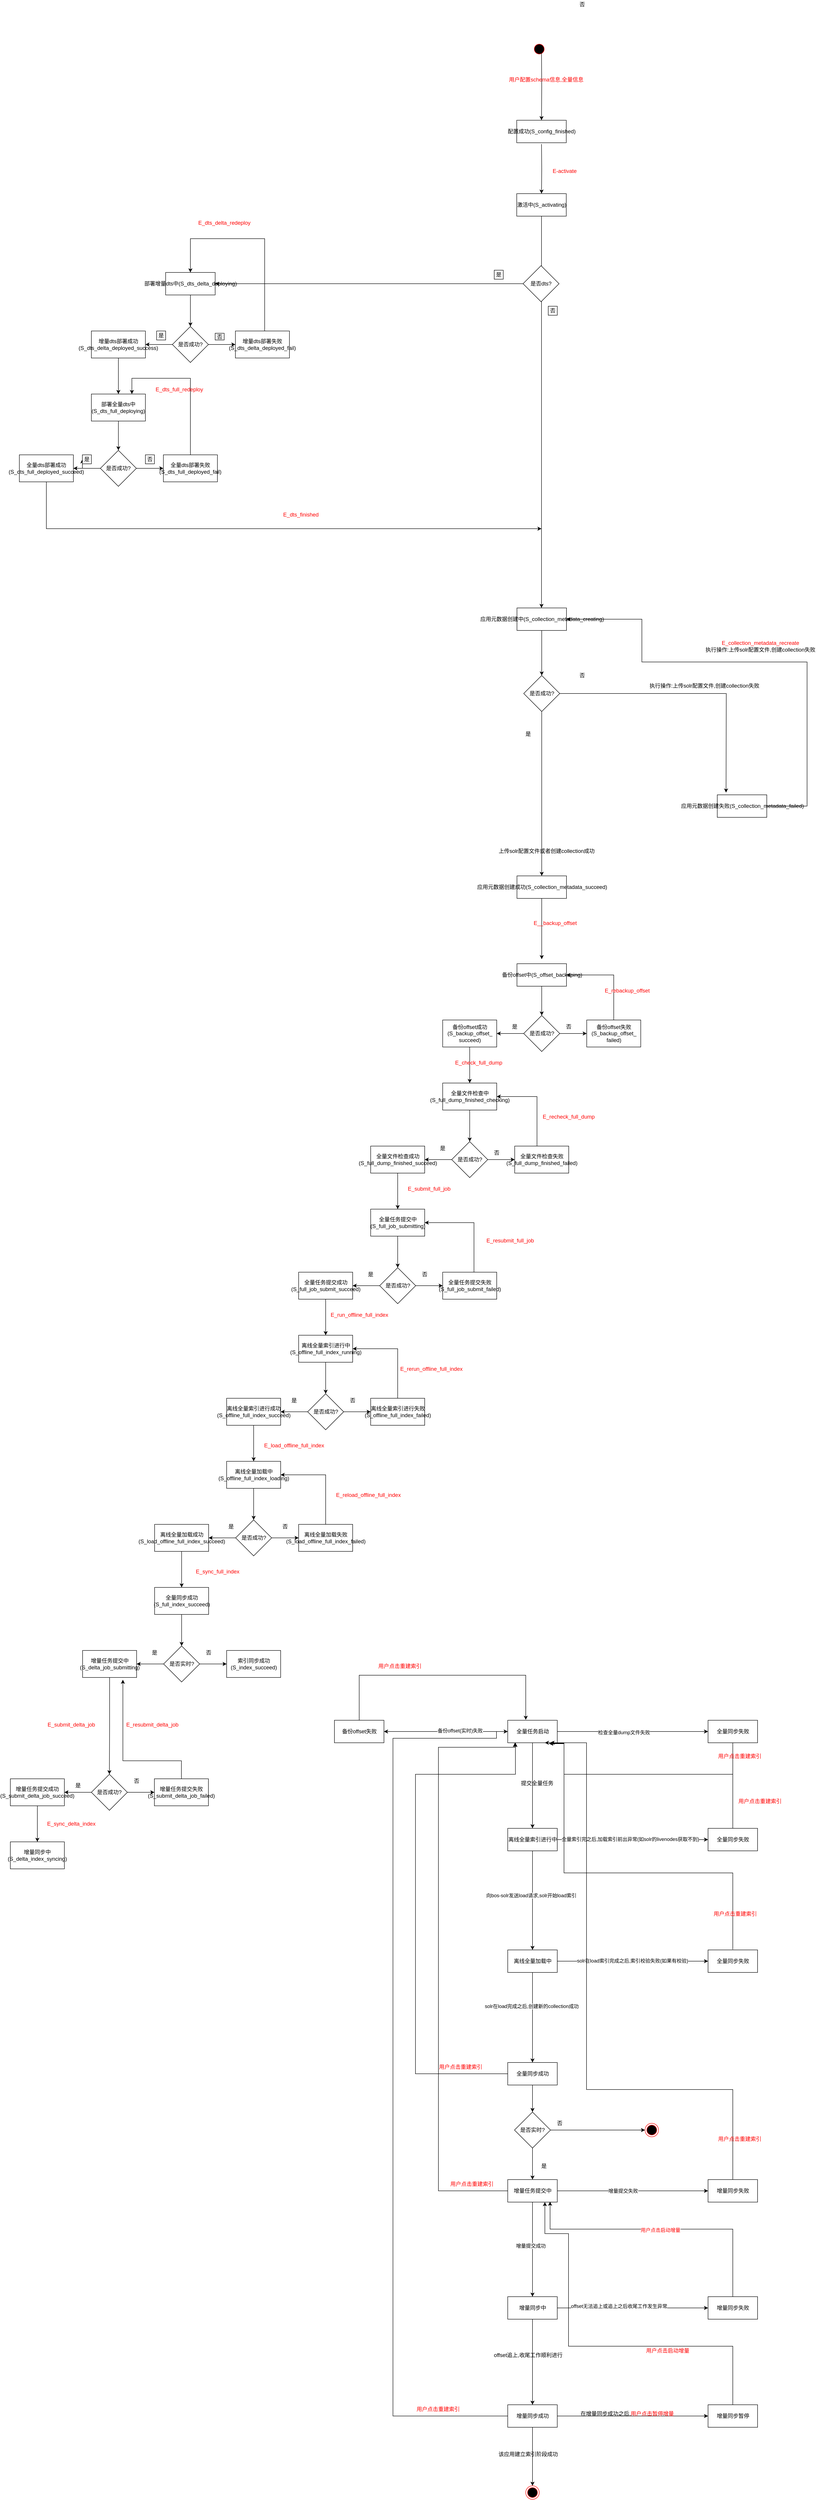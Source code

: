 <mxfile version="13.9.7" type="github">
  <diagram id="E6UDTMIK5SfPo9EAQP29" name="Page-1">
    <mxGraphModel dx="2750" dy="1805" grid="1" gridSize="10" guides="1" tooltips="1" connect="1" arrows="1" fold="1" page="1" pageScale="1" pageWidth="1169" pageHeight="826" math="0" shadow="0">
      <root>
        <mxCell id="0" />
        <mxCell id="1" parent="0" />
        <mxCell id="xRANGXOFlQ8uoqTKwq2T-1" value="" style="ellipse;html=1;shape=startState;fillColor=#000000;strokeColor=#ff0000;" parent="1" vertex="1">
          <mxGeometry x="410" y="-636" width="30" height="30" as="geometry" />
        </mxCell>
        <mxCell id="xRANGXOFlQ8uoqTKwq2T-8" value="" style="edgeStyle=orthogonalEdgeStyle;rounded=0;orthogonalLoop=1;jettySize=auto;html=1;" parent="1" target="xRANGXOFlQ8uoqTKwq2T-7" edge="1">
          <mxGeometry relative="1" as="geometry">
            <mxPoint x="430" y="-613" as="sourcePoint" />
          </mxGeometry>
        </mxCell>
        <mxCell id="xRANGXOFlQ8uoqTKwq2T-10" value="" style="edgeStyle=orthogonalEdgeStyle;rounded=0;orthogonalLoop=1;jettySize=auto;html=1;" parent="1" target="ouW_fzpy-MnYri31NkzG-50" edge="1">
          <mxGeometry relative="1" as="geometry">
            <mxPoint x="430" y="-270" as="sourcePoint" />
            <mxPoint x="460" y="1040" as="targetPoint" />
          </mxGeometry>
        </mxCell>
        <mxCell id="ouW_fzpy-MnYri31NkzG-12" style="edgeStyle=orthogonalEdgeStyle;rounded=0;orthogonalLoop=1;jettySize=auto;html=1;entryX=0.5;entryY=0;entryDx=0;entryDy=0;" edge="1" parent="1" target="ouW_fzpy-MnYri31NkzG-9">
          <mxGeometry relative="1" as="geometry">
            <mxPoint x="430" y="-310" as="targetPoint" />
            <mxPoint x="430" y="-410" as="sourcePoint" />
          </mxGeometry>
        </mxCell>
        <mxCell id="xRANGXOFlQ8uoqTKwq2T-7" value="配置成功(S_config_finished)" style="html=1;" parent="1" vertex="1">
          <mxGeometry x="375" y="-463" width="110" height="50" as="geometry" />
        </mxCell>
        <mxCell id="ouW_fzpy-MnYri31NkzG-66" style="edgeStyle=orthogonalEdgeStyle;rounded=0;orthogonalLoop=1;jettySize=auto;html=1;" edge="1" parent="1" source="xRANGXOFlQ8uoqTKwq2T-9">
          <mxGeometry relative="1" as="geometry">
            <mxPoint x="430.5" y="1400" as="targetPoint" />
          </mxGeometry>
        </mxCell>
        <mxCell id="xRANGXOFlQ8uoqTKwq2T-9" value="应用元数据创建成功(S_collection_metadata_succeed)" style="html=1;" parent="1" vertex="1">
          <mxGeometry x="375.5" y="1215" width="110" height="50" as="geometry" />
        </mxCell>
        <mxCell id="ouW_fzpy-MnYri31NkzG-60" style="edgeStyle=orthogonalEdgeStyle;rounded=0;orthogonalLoop=1;jettySize=auto;html=1;entryX=1;entryY=0.5;entryDx=0;entryDy=0;" edge="1" parent="1" source="xRANGXOFlQ8uoqTKwq2T-11" target="ouW_fzpy-MnYri31NkzG-50">
          <mxGeometry relative="1" as="geometry">
            <Array as="points">
              <mxPoint x="1020" y="1060" />
              <mxPoint x="1020" y="740" />
              <mxPoint x="653" y="740" />
              <mxPoint x="653" y="645" />
            </Array>
          </mxGeometry>
        </mxCell>
        <mxCell id="xRANGXOFlQ8uoqTKwq2T-11" value="应用元数据创建失败(S_collection_metadata_failed)" style="html=1;" parent="1" vertex="1">
          <mxGeometry x="820.5" y="1035" width="110" height="50" as="geometry" />
        </mxCell>
        <mxCell id="xRANGXOFlQ8uoqTKwq2T-22" style="edgeStyle=orthogonalEdgeStyle;rounded=0;orthogonalLoop=1;jettySize=auto;html=1;entryX=0;entryY=0.5;entryDx=0;entryDy=0;" parent="1" source="xRANGXOFlQ8uoqTKwq2T-18" target="xRANGXOFlQ8uoqTKwq2T-20" edge="1" treatAsSingle="0">
          <mxGeometry relative="1" as="geometry" />
        </mxCell>
        <mxCell id="pfTwy-6_xwasAA1-WFlj-45" value="检查全量dump文件失败" style="edgeLabel;html=1;align=center;verticalAlign=middle;resizable=0;points=[];" parent="xRANGXOFlQ8uoqTKwq2T-22" vertex="1" connectable="0">
          <mxGeometry x="-0.116" y="-2" relative="1" as="geometry">
            <mxPoint as="offset" />
          </mxGeometry>
        </mxCell>
        <mxCell id="xRANGXOFlQ8uoqTKwq2T-24" value="" style="edgeStyle=orthogonalEdgeStyle;rounded=0;orthogonalLoop=1;jettySize=auto;html=1;" parent="1" source="xRANGXOFlQ8uoqTKwq2T-18" target="xRANGXOFlQ8uoqTKwq2T-23" edge="1">
          <mxGeometry relative="1" as="geometry" />
        </mxCell>
        <mxCell id="pfTwy-6_xwasAA1-WFlj-31" value="" style="edgeStyle=orthogonalEdgeStyle;rounded=0;orthogonalLoop=1;jettySize=auto;html=1;" parent="1" source="xRANGXOFlQ8uoqTKwq2T-18" target="pfTwy-6_xwasAA1-WFlj-30" edge="1" treatAsSingle="0">
          <mxGeometry relative="1" as="geometry" />
        </mxCell>
        <mxCell id="pfTwy-6_xwasAA1-WFlj-43" value="备份offset(实时)失败" style="edgeLabel;html=1;align=center;verticalAlign=middle;resizable=0;points=[];" parent="pfTwy-6_xwasAA1-WFlj-31" vertex="1" connectable="0">
          <mxGeometry x="-0.229" y="-2" relative="1" as="geometry">
            <mxPoint as="offset" />
          </mxGeometry>
        </mxCell>
        <mxCell id="xRANGXOFlQ8uoqTKwq2T-18" value="全量任务启动" style="html=1;" parent="1" vertex="1">
          <mxGeometry x="355" y="3090" width="110" height="50" as="geometry" />
        </mxCell>
        <mxCell id="pfTwy-6_xwasAA1-WFlj-65" style="edgeStyle=orthogonalEdgeStyle;rounded=0;orthogonalLoop=1;jettySize=auto;html=1;" parent="1" source="xRANGXOFlQ8uoqTKwq2T-20" edge="1">
          <mxGeometry relative="1" as="geometry">
            <mxPoint x="450" y="3140" as="targetPoint" />
            <Array as="points">
              <mxPoint x="855" y="3210" />
              <mxPoint x="480" y="3210" />
              <mxPoint x="480" y="3140" />
            </Array>
          </mxGeometry>
        </mxCell>
        <mxCell id="xRANGXOFlQ8uoqTKwq2T-20" value="全量同步失败" style="html=1;" parent="1" vertex="1">
          <mxGeometry x="800" y="3090" width="110" height="50" as="geometry" />
        </mxCell>
        <mxCell id="xRANGXOFlQ8uoqTKwq2T-26" value="" style="edgeStyle=orthogonalEdgeStyle;rounded=0;orthogonalLoop=1;jettySize=auto;html=1;" parent="1" source="xRANGXOFlQ8uoqTKwq2T-23" target="xRANGXOFlQ8uoqTKwq2T-25" edge="1" treatAsSingle="0">
          <mxGeometry relative="1" as="geometry" />
        </mxCell>
        <mxCell id="pfTwy-6_xwasAA1-WFlj-47" value="全量索引完之后,加载索引前出异常(如solr的livenodes获取不到)" style="edgeLabel;html=1;align=center;verticalAlign=middle;resizable=0;points=[];" parent="xRANGXOFlQ8uoqTKwq2T-26" vertex="1" connectable="0">
          <mxGeometry x="-0.033" y="1" relative="1" as="geometry">
            <mxPoint as="offset" />
          </mxGeometry>
        </mxCell>
        <mxCell id="xRANGXOFlQ8uoqTKwq2T-28" value="" style="edgeStyle=orthogonalEdgeStyle;rounded=0;orthogonalLoop=1;jettySize=auto;html=1;" parent="1" source="xRANGXOFlQ8uoqTKwq2T-23" target="xRANGXOFlQ8uoqTKwq2T-27" edge="1" treatAsSingle="0">
          <mxGeometry relative="1" as="geometry" />
        </mxCell>
        <mxCell id="pfTwy-6_xwasAA1-WFlj-48" value="向bos-solr发送load请求,solr开始load索引" style="edgeLabel;html=1;align=center;verticalAlign=middle;resizable=0;points=[];" parent="xRANGXOFlQ8uoqTKwq2T-28" vertex="1" connectable="0">
          <mxGeometry x="-0.1" y="-3" relative="1" as="geometry">
            <mxPoint as="offset" />
          </mxGeometry>
        </mxCell>
        <mxCell id="xRANGXOFlQ8uoqTKwq2T-23" value="离线全量索引进行中" style="html=1;" parent="1" vertex="1">
          <mxGeometry x="355" y="3330" width="110" height="50" as="geometry" />
        </mxCell>
        <mxCell id="pfTwy-6_xwasAA1-WFlj-63" style="edgeStyle=orthogonalEdgeStyle;rounded=0;orthogonalLoop=1;jettySize=auto;html=1;entryX=0.836;entryY=1.04;entryDx=0;entryDy=0;entryPerimeter=0;" parent="1" source="xRANGXOFlQ8uoqTKwq2T-25" target="xRANGXOFlQ8uoqTKwq2T-18" edge="1">
          <mxGeometry relative="1" as="geometry">
            <Array as="points">
              <mxPoint x="855" y="3210" />
              <mxPoint x="480" y="3210" />
              <mxPoint x="480" y="3142" />
            </Array>
          </mxGeometry>
        </mxCell>
        <mxCell id="xRANGXOFlQ8uoqTKwq2T-25" value="全量同步失败" style="html=1;" parent="1" vertex="1">
          <mxGeometry x="800" y="3330" width="110" height="50" as="geometry" />
        </mxCell>
        <mxCell id="pfTwy-6_xwasAA1-WFlj-2" value="" style="edgeStyle=orthogonalEdgeStyle;rounded=0;orthogonalLoop=1;jettySize=auto;html=1;" parent="1" source="xRANGXOFlQ8uoqTKwq2T-27" target="pfTwy-6_xwasAA1-WFlj-1" edge="1" treatAsSingle="0">
          <mxGeometry relative="1" as="geometry" />
        </mxCell>
        <mxCell id="pfTwy-6_xwasAA1-WFlj-49" value="solr在load索引完成之后,索引校验失败(如果有校验)" style="edgeLabel;html=1;align=center;verticalAlign=middle;resizable=0;points=[];" parent="pfTwy-6_xwasAA1-WFlj-2" vertex="1" connectable="0">
          <mxGeometry x="-0.003" y="1" relative="1" as="geometry">
            <mxPoint as="offset" />
          </mxGeometry>
        </mxCell>
        <mxCell id="pfTwy-6_xwasAA1-WFlj-4" value="" style="edgeStyle=orthogonalEdgeStyle;rounded=0;orthogonalLoop=1;jettySize=auto;html=1;" parent="1" source="xRANGXOFlQ8uoqTKwq2T-27" target="pfTwy-6_xwasAA1-WFlj-3" edge="1" treatAsSingle="0">
          <mxGeometry relative="1" as="geometry" />
        </mxCell>
        <mxCell id="pfTwy-6_xwasAA1-WFlj-50" value="solr在load完成之后,创建新的collection成功" style="edgeLabel;html=1;align=center;verticalAlign=middle;resizable=0;points=[];" parent="pfTwy-6_xwasAA1-WFlj-4" vertex="1" connectable="0">
          <mxGeometry x="-0.25" y="-2" relative="1" as="geometry">
            <mxPoint as="offset" />
          </mxGeometry>
        </mxCell>
        <mxCell id="xRANGXOFlQ8uoqTKwq2T-27" value="离线全量加载中" style="html=1;" parent="1" vertex="1">
          <mxGeometry x="355" y="3600" width="110" height="50" as="geometry" />
        </mxCell>
        <mxCell id="pfTwy-6_xwasAA1-WFlj-64" style="edgeStyle=orthogonalEdgeStyle;rounded=0;orthogonalLoop=1;jettySize=auto;html=1;entryX=0.836;entryY=1.04;entryDx=0;entryDy=0;entryPerimeter=0;" parent="1" edge="1">
          <mxGeometry relative="1" as="geometry">
            <mxPoint x="855" y="3599" as="sourcePoint" />
            <mxPoint x="446.96" y="3141" as="targetPoint" />
            <Array as="points">
              <mxPoint x="855" y="3429" />
              <mxPoint x="480" y="3429" />
              <mxPoint x="480" y="3141" />
            </Array>
          </mxGeometry>
        </mxCell>
        <mxCell id="pfTwy-6_xwasAA1-WFlj-1" value="全量同步失败" style="html=1;" parent="1" vertex="1">
          <mxGeometry x="800" y="3600" width="110" height="50" as="geometry" />
        </mxCell>
        <mxCell id="pfTwy-6_xwasAA1-WFlj-6" value="" style="edgeStyle=orthogonalEdgeStyle;rounded=0;orthogonalLoop=1;jettySize=auto;html=1;" parent="1" source="pfTwy-6_xwasAA1-WFlj-3" target="pfTwy-6_xwasAA1-WFlj-5" edge="1">
          <mxGeometry relative="1" as="geometry" />
        </mxCell>
        <mxCell id="pfTwy-6_xwasAA1-WFlj-69" style="edgeStyle=orthogonalEdgeStyle;rounded=0;orthogonalLoop=1;jettySize=auto;html=1;entryX=0.155;entryY=1;entryDx=0;entryDy=0;entryPerimeter=0;" parent="1" source="pfTwy-6_xwasAA1-WFlj-3" target="xRANGXOFlQ8uoqTKwq2T-18" edge="1">
          <mxGeometry relative="1" as="geometry">
            <Array as="points">
              <mxPoint x="150" y="3875" />
              <mxPoint x="150" y="3210" />
              <mxPoint x="372" y="3210" />
            </Array>
          </mxGeometry>
        </mxCell>
        <mxCell id="pfTwy-6_xwasAA1-WFlj-3" value="全量同步成功" style="html=1;" parent="1" vertex="1">
          <mxGeometry x="355" y="3850" width="110" height="50" as="geometry" />
        </mxCell>
        <mxCell id="pfTwy-6_xwasAA1-WFlj-9" value="" style="edgeStyle=orthogonalEdgeStyle;rounded=0;orthogonalLoop=1;jettySize=auto;html=1;entryX=0;entryY=0.5;entryDx=0;entryDy=0;" parent="1" source="pfTwy-6_xwasAA1-WFlj-5" target="pfTwy-6_xwasAA1-WFlj-11" edge="1">
          <mxGeometry relative="1" as="geometry">
            <mxPoint x="510" y="4000" as="targetPoint" />
          </mxGeometry>
        </mxCell>
        <mxCell id="pfTwy-6_xwasAA1-WFlj-18" value="" style="edgeStyle=orthogonalEdgeStyle;rounded=0;orthogonalLoop=1;jettySize=auto;html=1;entryX=0.5;entryY=0;entryDx=0;entryDy=0;" parent="1" source="pfTwy-6_xwasAA1-WFlj-5" target="pfTwy-6_xwasAA1-WFlj-19" edge="1">
          <mxGeometry relative="1" as="geometry">
            <mxPoint x="410" y="3820" as="targetPoint" />
          </mxGeometry>
        </mxCell>
        <mxCell id="pfTwy-6_xwasAA1-WFlj-5" value="是否实时?" style="rhombus;whiteSpace=wrap;html=1;" parent="1" vertex="1">
          <mxGeometry x="370" y="3960" width="80" height="80" as="geometry" />
        </mxCell>
        <mxCell id="pfTwy-6_xwasAA1-WFlj-10" value="否" style="text;html=1;align=center;verticalAlign=middle;resizable=0;points=[];autosize=1;" parent="1" vertex="1">
          <mxGeometry x="455" y="3975" width="30" height="20" as="geometry" />
        </mxCell>
        <mxCell id="pfTwy-6_xwasAA1-WFlj-11" value="" style="ellipse;html=1;shape=endState;fillColor=#000000;strokeColor=#ff0000;" parent="1" vertex="1">
          <mxGeometry x="660" y="3985" width="30" height="30" as="geometry" />
        </mxCell>
        <mxCell id="pfTwy-6_xwasAA1-WFlj-23" value="" style="edgeStyle=orthogonalEdgeStyle;rounded=0;orthogonalLoop=1;jettySize=auto;html=1;" parent="1" source="pfTwy-6_xwasAA1-WFlj-19" target="pfTwy-6_xwasAA1-WFlj-22" edge="1" treatAsSingle="0">
          <mxGeometry relative="1" as="geometry" />
        </mxCell>
        <mxCell id="pfTwy-6_xwasAA1-WFlj-52" value="增量提交成功" style="edgeLabel;html=1;align=center;verticalAlign=middle;resizable=0;points=[];" parent="pfTwy-6_xwasAA1-WFlj-23" vertex="1" connectable="0">
          <mxGeometry x="-0.076" y="-4" relative="1" as="geometry">
            <mxPoint as="offset" />
          </mxGeometry>
        </mxCell>
        <mxCell id="pfTwy-6_xwasAA1-WFlj-25" value="" style="edgeStyle=orthogonalEdgeStyle;rounded=0;orthogonalLoop=1;jettySize=auto;html=1;" parent="1" source="pfTwy-6_xwasAA1-WFlj-19" target="pfTwy-6_xwasAA1-WFlj-24" edge="1" treatAsSingle="0">
          <mxGeometry relative="1" as="geometry" />
        </mxCell>
        <mxCell id="pfTwy-6_xwasAA1-WFlj-51" value="增量提交失败" style="edgeLabel;html=1;align=center;verticalAlign=middle;resizable=0;points=[];" parent="pfTwy-6_xwasAA1-WFlj-25" vertex="1" connectable="0">
          <mxGeometry x="-0.128" relative="1" as="geometry">
            <mxPoint as="offset" />
          </mxGeometry>
        </mxCell>
        <mxCell id="pfTwy-6_xwasAA1-WFlj-77" style="edgeStyle=orthogonalEdgeStyle;rounded=0;orthogonalLoop=1;jettySize=auto;html=1;" parent="1" edge="1">
          <mxGeometry relative="1" as="geometry">
            <mxPoint x="356" y="4135" as="sourcePoint" />
            <mxPoint x="371" y="3140" as="targetPoint" />
            <Array as="points">
              <mxPoint x="201" y="4135" />
              <mxPoint x="201" y="3150" />
              <mxPoint x="371" y="3150" />
            </Array>
          </mxGeometry>
        </mxCell>
        <mxCell id="pfTwy-6_xwasAA1-WFlj-19" value="增量任务提交中" style="html=1;" parent="1" vertex="1">
          <mxGeometry x="355" y="4110" width="110" height="50" as="geometry" />
        </mxCell>
        <mxCell id="pfTwy-6_xwasAA1-WFlj-21" value="是" style="text;html=1;align=center;verticalAlign=middle;resizable=0;points=[];autosize=1;" parent="1" vertex="1">
          <mxGeometry x="420" y="4070" width="30" height="20" as="geometry" />
        </mxCell>
        <mxCell id="pfTwy-6_xwasAA1-WFlj-27" value="" style="edgeStyle=orthogonalEdgeStyle;rounded=0;orthogonalLoop=1;jettySize=auto;html=1;" parent="1" source="pfTwy-6_xwasAA1-WFlj-22" target="pfTwy-6_xwasAA1-WFlj-26" edge="1">
          <mxGeometry relative="1" as="geometry" />
        </mxCell>
        <mxCell id="pfTwy-6_xwasAA1-WFlj-29" value="" style="edgeStyle=orthogonalEdgeStyle;rounded=0;orthogonalLoop=1;jettySize=auto;html=1;" parent="1" source="pfTwy-6_xwasAA1-WFlj-22" target="pfTwy-6_xwasAA1-WFlj-28" edge="1" treatAsSingle="0">
          <mxGeometry relative="1" as="geometry" />
        </mxCell>
        <mxCell id="pfTwy-6_xwasAA1-WFlj-53" value="offset无法追上或追上之后收尾工作发生异常" style="edgeLabel;html=1;align=center;verticalAlign=middle;resizable=0;points=[];" parent="pfTwy-6_xwasAA1-WFlj-29" vertex="1" connectable="0">
          <mxGeometry x="-0.182" y="4" relative="1" as="geometry">
            <mxPoint as="offset" />
          </mxGeometry>
        </mxCell>
        <mxCell id="pfTwy-6_xwasAA1-WFlj-22" value="增量同步中" style="html=1;" parent="1" vertex="1">
          <mxGeometry x="355" y="4370" width="110" height="50" as="geometry" />
        </mxCell>
        <mxCell id="pfTwy-6_xwasAA1-WFlj-71" style="edgeStyle=orthogonalEdgeStyle;rounded=0;orthogonalLoop=1;jettySize=auto;html=1;entryX=0.75;entryY=1;entryDx=0;entryDy=0;" parent="1" source="pfTwy-6_xwasAA1-WFlj-24" target="xRANGXOFlQ8uoqTKwq2T-18" edge="1">
          <mxGeometry relative="1" as="geometry">
            <Array as="points">
              <mxPoint x="855" y="3910" />
              <mxPoint x="530" y="3910" />
              <mxPoint x="530" y="3140" />
            </Array>
          </mxGeometry>
        </mxCell>
        <mxCell id="pfTwy-6_xwasAA1-WFlj-24" value="增量同步失败" style="html=1;" parent="1" vertex="1">
          <mxGeometry x="800" y="4110" width="110" height="50" as="geometry" />
        </mxCell>
        <mxCell id="pfTwy-6_xwasAA1-WFlj-33" value="" style="edgeStyle=orthogonalEdgeStyle;rounded=0;orthogonalLoop=1;jettySize=auto;html=1;" parent="1" source="pfTwy-6_xwasAA1-WFlj-26" target="pfTwy-6_xwasAA1-WFlj-32" edge="1">
          <mxGeometry relative="1" as="geometry" />
        </mxCell>
        <mxCell id="pfTwy-6_xwasAA1-WFlj-35" value="" style="edgeStyle=orthogonalEdgeStyle;rounded=0;orthogonalLoop=1;jettySize=auto;html=1;entryX=0.5;entryY=0;entryDx=0;entryDy=0;" parent="1" source="pfTwy-6_xwasAA1-WFlj-26" target="pfTwy-6_xwasAA1-WFlj-36" edge="1">
          <mxGeometry relative="1" as="geometry">
            <mxPoint x="410" y="4230" as="targetPoint" />
          </mxGeometry>
        </mxCell>
        <mxCell id="pfTwy-6_xwasAA1-WFlj-75" style="edgeStyle=orthogonalEdgeStyle;rounded=0;orthogonalLoop=1;jettySize=auto;html=1;entryX=0;entryY=0.5;entryDx=0;entryDy=0;" parent="1" source="pfTwy-6_xwasAA1-WFlj-26" target="xRANGXOFlQ8uoqTKwq2T-18" edge="1">
          <mxGeometry relative="1" as="geometry">
            <Array as="points">
              <mxPoint x="100" y="4635" />
              <mxPoint x="100" y="3130" />
              <mxPoint x="330" y="3130" />
              <mxPoint x="330" y="3115" />
            </Array>
          </mxGeometry>
        </mxCell>
        <mxCell id="pfTwy-6_xwasAA1-WFlj-26" value="增量同步成功" style="html=1;" parent="1" vertex="1">
          <mxGeometry x="355" y="4610" width="110" height="50" as="geometry" />
        </mxCell>
        <mxCell id="pfTwy-6_xwasAA1-WFlj-59" style="edgeStyle=orthogonalEdgeStyle;rounded=0;orthogonalLoop=1;jettySize=auto;html=1;entryX=0.855;entryY=0.98;entryDx=0;entryDy=0;entryPerimeter=0;" parent="1" source="pfTwy-6_xwasAA1-WFlj-28" target="pfTwy-6_xwasAA1-WFlj-19" edge="1" treatAsSingle="0">
          <mxGeometry relative="1" as="geometry">
            <Array as="points">
              <mxPoint x="855" y="4220" />
              <mxPoint x="449" y="4220" />
            </Array>
          </mxGeometry>
        </mxCell>
        <mxCell id="pfTwy-6_xwasAA1-WFlj-60" value="&lt;font color=&quot;#ff0000&quot;&gt;用户点击启动增量&lt;/font&gt;" style="edgeLabel;html=1;align=center;verticalAlign=middle;resizable=0;points=[];" parent="pfTwy-6_xwasAA1-WFlj-59" vertex="1" connectable="0">
          <mxGeometry x="0.008" y="2" relative="1" as="geometry">
            <mxPoint as="offset" />
          </mxGeometry>
        </mxCell>
        <mxCell id="pfTwy-6_xwasAA1-WFlj-28" value="增量同步失败" style="html=1;" parent="1" vertex="1">
          <mxGeometry x="800" y="4370" width="110" height="50" as="geometry" />
        </mxCell>
        <mxCell id="pfTwy-6_xwasAA1-WFlj-73" style="edgeStyle=orthogonalEdgeStyle;rounded=0;orthogonalLoop=1;jettySize=auto;html=1;entryX=0.364;entryY=-0.02;entryDx=0;entryDy=0;entryPerimeter=0;" parent="1" source="pfTwy-6_xwasAA1-WFlj-30" target="xRANGXOFlQ8uoqTKwq2T-18" edge="1">
          <mxGeometry relative="1" as="geometry">
            <Array as="points">
              <mxPoint x="25" y="2990" />
              <mxPoint x="395" y="2990" />
            </Array>
          </mxGeometry>
        </mxCell>
        <mxCell id="pfTwy-6_xwasAA1-WFlj-30" value="备份offset失败" style="html=1;" parent="1" vertex="1">
          <mxGeometry x="-30" y="3090" width="110" height="50" as="geometry" />
        </mxCell>
        <mxCell id="pfTwy-6_xwasAA1-WFlj-61" style="edgeStyle=orthogonalEdgeStyle;rounded=0;orthogonalLoop=1;jettySize=auto;html=1;entryX=0.75;entryY=1;entryDx=0;entryDy=0;" parent="1" source="pfTwy-6_xwasAA1-WFlj-32" target="pfTwy-6_xwasAA1-WFlj-19" edge="1">
          <mxGeometry relative="1" as="geometry">
            <Array as="points">
              <mxPoint x="855" y="4480" />
              <mxPoint x="490" y="4480" />
              <mxPoint x="490" y="4230" />
              <mxPoint x="438" y="4230" />
            </Array>
          </mxGeometry>
        </mxCell>
        <mxCell id="pfTwy-6_xwasAA1-WFlj-32" value="增量同步暂停" style="html=1;" parent="1" vertex="1">
          <mxGeometry x="800" y="4610" width="110" height="50" as="geometry" />
        </mxCell>
        <mxCell id="pfTwy-6_xwasAA1-WFlj-36" value="" style="ellipse;html=1;shape=endState;fillColor=#000000;strokeColor=#ff0000;" parent="1" vertex="1">
          <mxGeometry x="395" y="4790" width="30" height="30" as="geometry" />
        </mxCell>
        <mxCell id="pfTwy-6_xwasAA1-WFlj-40" value="&lt;font color=&quot;#ff0000&quot;&gt;用户配置schema信息,全量信息&lt;/font&gt;" style="text;html=1;align=center;verticalAlign=middle;resizable=0;points=[];autosize=1;" parent="1" vertex="1">
          <mxGeometry x="350" y="-563" width="180" height="20" as="geometry" />
        </mxCell>
        <mxCell id="pfTwy-6_xwasAA1-WFlj-41" value="&lt;br&gt;&amp;nbsp; &amp;nbsp; &amp;nbsp; &amp;nbsp; &amp;nbsp; &amp;nbsp; &amp;nbsp;执行操作:上传solr配置文件,创建collection失败" style="text;html=1;align=center;verticalAlign=middle;resizable=0;points=[];autosize=1;" parent="1" vertex="1">
          <mxGeometry x="620" y="770" width="300" height="30" as="geometry" />
        </mxCell>
        <mxCell id="pfTwy-6_xwasAA1-WFlj-42" value="&lt;br&gt;&lt;span style=&quot;color: rgb(255 , 0 , 0)&quot;&gt;&lt;br&gt;&lt;/span&gt;上传solr配置文件或者创建collection成功" style="text;html=1;align=center;verticalAlign=middle;resizable=0;points=[];autosize=1;" parent="1" vertex="1">
          <mxGeometry x="325.5" y="1120" width="230" height="50" as="geometry" />
        </mxCell>
        <mxCell id="pfTwy-6_xwasAA1-WFlj-46" value="提交全量任务" style="text;html=1;align=center;verticalAlign=middle;resizable=0;points=[];autosize=1;" parent="1" vertex="1">
          <mxGeometry x="375" y="3220" width="90" height="20" as="geometry" />
        </mxCell>
        <mxCell id="pfTwy-6_xwasAA1-WFlj-54" value="offset追上,收尾工作顺利进行" style="text;html=1;align=center;verticalAlign=middle;resizable=0;points=[];autosize=1;" parent="1" vertex="1">
          <mxGeometry x="315" y="4490" width="170" height="20" as="geometry" />
        </mxCell>
        <mxCell id="pfTwy-6_xwasAA1-WFlj-55" value="在增量同步成功之后,&lt;font color=&quot;#ff0000&quot;&gt;用户点击暂停增量&lt;/font&gt;" style="text;html=1;align=center;verticalAlign=middle;resizable=0;points=[];autosize=1;" parent="1" vertex="1">
          <mxGeometry x="510" y="4620" width="220" height="20" as="geometry" />
        </mxCell>
        <mxCell id="pfTwy-6_xwasAA1-WFlj-56" value="该应用建立索引阶段成功" style="text;html=1;align=center;verticalAlign=middle;resizable=0;points=[];autosize=1;" parent="1" vertex="1">
          <mxGeometry x="325" y="4710" width="150" height="20" as="geometry" />
        </mxCell>
        <mxCell id="pfTwy-6_xwasAA1-WFlj-62" value="&lt;font color=&quot;#ff0000&quot;&gt;用户点击启动增量&lt;/font&gt;" style="text;html=1;align=center;verticalAlign=middle;resizable=0;points=[];autosize=1;" parent="1" vertex="1">
          <mxGeometry x="655" y="4480" width="110" height="20" as="geometry" />
        </mxCell>
        <mxCell id="pfTwy-6_xwasAA1-WFlj-66" value="&lt;font color=&quot;#ff0000&quot;&gt;用户点击重建索引&lt;/font&gt;" style="text;html=1;align=center;verticalAlign=middle;resizable=0;points=[];autosize=1;" parent="1" vertex="1">
          <mxGeometry x="860" y="3260" width="110" height="20" as="geometry" />
        </mxCell>
        <mxCell id="pfTwy-6_xwasAA1-WFlj-67" value="&lt;font color=&quot;#ff0000&quot;&gt;用户点击重建索引&lt;/font&gt;" style="text;html=1;align=center;verticalAlign=middle;resizable=0;points=[];autosize=1;" parent="1" vertex="1">
          <mxGeometry x="815" y="3160" width="110" height="20" as="geometry" />
        </mxCell>
        <mxCell id="pfTwy-6_xwasAA1-WFlj-68" value="&lt;font color=&quot;#ff0000&quot;&gt;用户点击重建索引&lt;/font&gt;" style="text;html=1;align=center;verticalAlign=middle;resizable=0;points=[];autosize=1;" parent="1" vertex="1">
          <mxGeometry x="805" y="3510" width="110" height="20" as="geometry" />
        </mxCell>
        <mxCell id="pfTwy-6_xwasAA1-WFlj-70" value="&lt;font color=&quot;#ff0000&quot;&gt;用户点击重建索引&lt;/font&gt;" style="text;html=1;align=center;verticalAlign=middle;resizable=0;points=[];autosize=1;" parent="1" vertex="1">
          <mxGeometry x="195" y="3850" width="110" height="20" as="geometry" />
        </mxCell>
        <mxCell id="pfTwy-6_xwasAA1-WFlj-72" value="&lt;font color=&quot;#ff0000&quot;&gt;用户点击重建索引&lt;/font&gt;" style="text;html=1;align=center;verticalAlign=middle;resizable=0;points=[];autosize=1;" parent="1" vertex="1">
          <mxGeometry x="815" y="4010" width="110" height="20" as="geometry" />
        </mxCell>
        <mxCell id="pfTwy-6_xwasAA1-WFlj-74" value="&lt;font color=&quot;#ff0000&quot;&gt;用户点击重建索引&lt;/font&gt;" style="text;html=1;align=center;verticalAlign=middle;resizable=0;points=[];autosize=1;" parent="1" vertex="1">
          <mxGeometry x="60" y="2960" width="110" height="20" as="geometry" />
        </mxCell>
        <mxCell id="pfTwy-6_xwasAA1-WFlj-76" value="&lt;font color=&quot;#ff0000&quot;&gt;用户点击重建索引&lt;/font&gt;" style="text;html=1;align=center;verticalAlign=middle;resizable=0;points=[];autosize=1;" parent="1" vertex="1">
          <mxGeometry x="145" y="4610" width="110" height="20" as="geometry" />
        </mxCell>
        <mxCell id="pfTwy-6_xwasAA1-WFlj-78" value="&lt;font color=&quot;#ff0000&quot;&gt;用户点击重建索引&lt;/font&gt;" style="text;html=1;align=center;verticalAlign=middle;resizable=0;points=[];autosize=1;" parent="1" vertex="1">
          <mxGeometry x="220" y="4110" width="110" height="20" as="geometry" />
        </mxCell>
        <mxCell id="pfTwy-6_xwasAA1-WFlj-80" value="&lt;font color=&quot;#ff0000&quot;&gt;E_collection_metadata_recreate&lt;br&gt;&lt;/font&gt;执行操作:上传solr配置文件,创建collection失败&lt;font color=&quot;#ff0000&quot;&gt;&lt;br&gt;&lt;/font&gt;" style="text;html=1;align=center;verticalAlign=middle;resizable=0;points=[];autosize=1;" parent="1" vertex="1">
          <mxGeometry x="785.5" y="690" width="260" height="30" as="geometry" />
        </mxCell>
        <mxCell id="ouW_fzpy-MnYri31NkzG-7" style="edgeStyle=orthogonalEdgeStyle;rounded=0;orthogonalLoop=1;jettySize=auto;html=1;entryX=1;entryY=0.5;entryDx=0;entryDy=0;" edge="1" parent="1" source="ouW_fzpy-MnYri31NkzG-1" target="ouW_fzpy-MnYri31NkzG-8">
          <mxGeometry relative="1" as="geometry">
            <mxPoint x="240" y="-20" as="targetPoint" />
          </mxGeometry>
        </mxCell>
        <mxCell id="ouW_fzpy-MnYri31NkzG-1" value="是否dts?" style="rhombus;whiteSpace=wrap;html=1;" vertex="1" parent="1">
          <mxGeometry x="389" y="-140" width="80" height="80" as="geometry" />
        </mxCell>
        <mxCell id="ouW_fzpy-MnYri31NkzG-2" value="否" style="text;html=1;align=center;verticalAlign=middle;resizable=0;points=[];autosize=1;" vertex="1" parent="1">
          <mxGeometry x="505" y="-730" width="30" height="20" as="geometry" />
        </mxCell>
        <mxCell id="ouW_fzpy-MnYri31NkzG-3" value="是" style="rounded=0;whiteSpace=wrap;html=1;" vertex="1" parent="1">
          <mxGeometry x="325" y="-130" width="20" height="20" as="geometry" />
        </mxCell>
        <mxCell id="ouW_fzpy-MnYri31NkzG-4" value="否" style="rounded=0;whiteSpace=wrap;html=1;" vertex="1" parent="1">
          <mxGeometry x="445" y="-50" width="20" height="20" as="geometry" />
        </mxCell>
        <mxCell id="ouW_fzpy-MnYri31NkzG-16" style="edgeStyle=orthogonalEdgeStyle;rounded=0;orthogonalLoop=1;jettySize=auto;html=1;entryX=0.5;entryY=0;entryDx=0;entryDy=0;" edge="1" parent="1" source="ouW_fzpy-MnYri31NkzG-8">
          <mxGeometry relative="1" as="geometry">
            <mxPoint x="-350" y="-5" as="targetPoint" />
          </mxGeometry>
        </mxCell>
        <mxCell id="ouW_fzpy-MnYri31NkzG-8" value="部署增量dts中(S_dts_delta_deploying)" style="html=1;" vertex="1" parent="1">
          <mxGeometry x="-405" y="-125" width="110" height="50" as="geometry" />
        </mxCell>
        <mxCell id="ouW_fzpy-MnYri31NkzG-9" value="激活中(S_activating)" style="html=1;" vertex="1" parent="1">
          <mxGeometry x="375" y="-300" width="110" height="50" as="geometry" />
        </mxCell>
        <mxCell id="ouW_fzpy-MnYri31NkzG-13" value="&lt;font color=&quot;#ff0000&quot;&gt;E-activate&lt;/font&gt;" style="text;html=1;align=center;verticalAlign=middle;resizable=0;points=[];autosize=1;" vertex="1" parent="1">
          <mxGeometry x="445.5" y="-360" width="70" height="20" as="geometry" />
        </mxCell>
        <mxCell id="ouW_fzpy-MnYri31NkzG-21" value="" style="edgeStyle=orthogonalEdgeStyle;rounded=0;orthogonalLoop=1;jettySize=auto;html=1;" edge="1" parent="1" source="ouW_fzpy-MnYri31NkzG-19" target="ouW_fzpy-MnYri31NkzG-20">
          <mxGeometry relative="1" as="geometry" />
        </mxCell>
        <mxCell id="ouW_fzpy-MnYri31NkzG-24" value="" style="edgeStyle=orthogonalEdgeStyle;rounded=0;orthogonalLoop=1;jettySize=auto;html=1;" edge="1" parent="1" source="ouW_fzpy-MnYri31NkzG-19" target="ouW_fzpy-MnYri31NkzG-23">
          <mxGeometry relative="1" as="geometry" />
        </mxCell>
        <mxCell id="ouW_fzpy-MnYri31NkzG-19" value="是否成功?" style="rhombus;whiteSpace=wrap;html=1;" vertex="1" parent="1">
          <mxGeometry x="-390" y="-5" width="80" height="80" as="geometry" />
        </mxCell>
        <mxCell id="ouW_fzpy-MnYri31NkzG-27" value="" style="edgeStyle=orthogonalEdgeStyle;rounded=0;orthogonalLoop=1;jettySize=auto;html=1;" edge="1" parent="1" source="ouW_fzpy-MnYri31NkzG-20" target="ouW_fzpy-MnYri31NkzG-26">
          <mxGeometry relative="1" as="geometry" />
        </mxCell>
        <mxCell id="ouW_fzpy-MnYri31NkzG-20" value="&lt;span&gt;增量dts部署成功(S_dts_delta_deployed_success)&lt;/span&gt;" style="whiteSpace=wrap;html=1;" vertex="1" parent="1">
          <mxGeometry x="-570" y="5" width="120" height="60" as="geometry" />
        </mxCell>
        <mxCell id="ouW_fzpy-MnYri31NkzG-22" value="是" style="rounded=0;whiteSpace=wrap;html=1;" vertex="1" parent="1">
          <mxGeometry x="-425" y="5" width="20" height="20" as="geometry" />
        </mxCell>
        <mxCell id="ouW_fzpy-MnYri31NkzG-29" style="edgeStyle=orthogonalEdgeStyle;rounded=0;orthogonalLoop=1;jettySize=auto;html=1;entryX=0.5;entryY=0;entryDx=0;entryDy=0;" edge="1" parent="1" source="ouW_fzpy-MnYri31NkzG-23" target="ouW_fzpy-MnYri31NkzG-8">
          <mxGeometry relative="1" as="geometry">
            <Array as="points">
              <mxPoint x="-185" y="-200" />
              <mxPoint x="-350" y="-200" />
            </Array>
          </mxGeometry>
        </mxCell>
        <mxCell id="ouW_fzpy-MnYri31NkzG-23" value="增量dts部署失败(S_dts_delta_deployed_fail)" style="whiteSpace=wrap;html=1;" vertex="1" parent="1">
          <mxGeometry x="-250" y="5" width="120" height="60" as="geometry" />
        </mxCell>
        <mxCell id="ouW_fzpy-MnYri31NkzG-25" value="否" style="rounded=0;whiteSpace=wrap;html=1;" vertex="1" parent="1">
          <mxGeometry x="-295" y="10" width="20" height="15" as="geometry" />
        </mxCell>
        <mxCell id="ouW_fzpy-MnYri31NkzG-32" value="" style="edgeStyle=orthogonalEdgeStyle;rounded=0;orthogonalLoop=1;jettySize=auto;html=1;" edge="1" parent="1" source="ouW_fzpy-MnYri31NkzG-26" target="ouW_fzpy-MnYri31NkzG-31">
          <mxGeometry relative="1" as="geometry">
            <Array as="points">
              <mxPoint x="-510" y="250" />
              <mxPoint x="-510" y="250" />
            </Array>
          </mxGeometry>
        </mxCell>
        <mxCell id="ouW_fzpy-MnYri31NkzG-26" value="部署全量dts中(S_dts_full_deploying)" style="whiteSpace=wrap;html=1;" vertex="1" parent="1">
          <mxGeometry x="-570" y="145" width="120" height="60" as="geometry" />
        </mxCell>
        <mxCell id="ouW_fzpy-MnYri31NkzG-30" value="&lt;font color=&quot;#ff0000&quot;&gt;E_dts_delta_redeploy&lt;/font&gt;" style="text;html=1;align=center;verticalAlign=middle;resizable=0;points=[];autosize=1;" vertex="1" parent="1">
          <mxGeometry x="-340" y="-245" width="130" height="20" as="geometry" />
        </mxCell>
        <mxCell id="ouW_fzpy-MnYri31NkzG-35" value="" style="edgeStyle=orthogonalEdgeStyle;rounded=0;orthogonalLoop=1;jettySize=auto;html=1;" edge="1" parent="1" source="ouW_fzpy-MnYri31NkzG-31" target="ouW_fzpy-MnYri31NkzG-34">
          <mxGeometry relative="1" as="geometry" />
        </mxCell>
        <mxCell id="ouW_fzpy-MnYri31NkzG-42" value="" style="edgeStyle=orthogonalEdgeStyle;rounded=0;orthogonalLoop=1;jettySize=auto;html=1;" edge="1" parent="1" source="ouW_fzpy-MnYri31NkzG-31" target="ouW_fzpy-MnYri31NkzG-41">
          <mxGeometry relative="1" as="geometry" />
        </mxCell>
        <mxCell id="ouW_fzpy-MnYri31NkzG-31" value="是否成功?" style="rhombus;whiteSpace=wrap;html=1;" vertex="1" parent="1">
          <mxGeometry x="-550" y="270" width="80" height="80" as="geometry" />
        </mxCell>
        <mxCell id="ouW_fzpy-MnYri31NkzG-33" value="否" style="rounded=0;whiteSpace=wrap;html=1;" vertex="1" parent="1">
          <mxGeometry x="-450" y="280" width="20" height="20" as="geometry" />
        </mxCell>
        <mxCell id="ouW_fzpy-MnYri31NkzG-44" style="edgeStyle=orthogonalEdgeStyle;rounded=0;orthogonalLoop=1;jettySize=auto;html=1;entryX=0.75;entryY=0;entryDx=0;entryDy=0;" edge="1" parent="1" source="ouW_fzpy-MnYri31NkzG-34" target="ouW_fzpy-MnYri31NkzG-26">
          <mxGeometry relative="1" as="geometry">
            <Array as="points">
              <mxPoint x="-350" y="110" />
              <mxPoint x="-480" y="110" />
            </Array>
          </mxGeometry>
        </mxCell>
        <mxCell id="ouW_fzpy-MnYri31NkzG-34" value="&lt;span&gt;全量dts部署失败(S_dts_full_deployed_fail)&lt;/span&gt;" style="whiteSpace=wrap;html=1;" vertex="1" parent="1">
          <mxGeometry x="-410" y="280" width="120" height="60" as="geometry" />
        </mxCell>
        <mxCell id="ouW_fzpy-MnYri31NkzG-58" style="edgeStyle=orthogonalEdgeStyle;rounded=0;orthogonalLoop=1;jettySize=auto;html=1;" edge="1" parent="1" source="ouW_fzpy-MnYri31NkzG-41">
          <mxGeometry relative="1" as="geometry">
            <mxPoint x="430" y="444" as="targetPoint" />
            <Array as="points">
              <mxPoint x="-670" y="444" />
            </Array>
          </mxGeometry>
        </mxCell>
        <mxCell id="ouW_fzpy-MnYri31NkzG-61" value="" style="edgeStyle=orthogonalEdgeStyle;rounded=0;orthogonalLoop=1;jettySize=auto;html=1;" edge="1" parent="1" source="ouW_fzpy-MnYri31NkzG-41" target="ouW_fzpy-MnYri31NkzG-43">
          <mxGeometry relative="1" as="geometry" />
        </mxCell>
        <mxCell id="ouW_fzpy-MnYri31NkzG-41" value="&lt;span&gt;全量dts部署成功(S_dts_full_deployed_succeed)&lt;/span&gt;" style="whiteSpace=wrap;html=1;" vertex="1" parent="1">
          <mxGeometry x="-730" y="280" width="120" height="60" as="geometry" />
        </mxCell>
        <mxCell id="ouW_fzpy-MnYri31NkzG-43" value="是" style="rounded=0;whiteSpace=wrap;html=1;" vertex="1" parent="1">
          <mxGeometry x="-590" y="280" width="20" height="20" as="geometry" />
        </mxCell>
        <mxCell id="ouW_fzpy-MnYri31NkzG-45" value="&lt;font color=&quot;#ff0000&quot;&gt;E_dts_full_redeploy&lt;/font&gt;" style="text;html=1;align=center;verticalAlign=middle;resizable=0;points=[];autosize=1;" vertex="1" parent="1">
          <mxGeometry x="-435" y="125" width="120" height="20" as="geometry" />
        </mxCell>
        <mxCell id="ouW_fzpy-MnYri31NkzG-53" value="" style="edgeStyle=orthogonalEdgeStyle;rounded=0;orthogonalLoop=1;jettySize=auto;html=1;" edge="1" parent="1" source="ouW_fzpy-MnYri31NkzG-50" target="ouW_fzpy-MnYri31NkzG-52">
          <mxGeometry relative="1" as="geometry" />
        </mxCell>
        <mxCell id="ouW_fzpy-MnYri31NkzG-50" value="应用元数据创建中(S_collection_metadata_creating)" style="html=1;" vertex="1" parent="1">
          <mxGeometry x="375.5" y="620" width="110" height="50" as="geometry" />
        </mxCell>
        <mxCell id="ouW_fzpy-MnYri31NkzG-54" style="edgeStyle=orthogonalEdgeStyle;rounded=0;orthogonalLoop=1;jettySize=auto;html=1;" edge="1" parent="1" source="ouW_fzpy-MnYri31NkzG-52">
          <mxGeometry relative="1" as="geometry">
            <mxPoint x="840" y="1030" as="targetPoint" />
          </mxGeometry>
        </mxCell>
        <mxCell id="ouW_fzpy-MnYri31NkzG-55" style="edgeStyle=orthogonalEdgeStyle;rounded=0;orthogonalLoop=1;jettySize=auto;html=1;" edge="1" parent="1" source="ouW_fzpy-MnYri31NkzG-52" target="xRANGXOFlQ8uoqTKwq2T-9">
          <mxGeometry relative="1" as="geometry" />
        </mxCell>
        <mxCell id="ouW_fzpy-MnYri31NkzG-52" value="是否成功?" style="rhombus;whiteSpace=wrap;html=1;" vertex="1" parent="1">
          <mxGeometry x="390.5" y="770" width="80" height="80" as="geometry" />
        </mxCell>
        <mxCell id="ouW_fzpy-MnYri31NkzG-56" value="否" style="text;html=1;align=center;verticalAlign=middle;resizable=0;points=[];autosize=1;" vertex="1" parent="1">
          <mxGeometry x="505" y="760" width="30" height="20" as="geometry" />
        </mxCell>
        <mxCell id="ouW_fzpy-MnYri31NkzG-57" value="是" style="text;html=1;align=center;verticalAlign=middle;resizable=0;points=[];autosize=1;" vertex="1" parent="1">
          <mxGeometry x="385" y="890" width="30" height="20" as="geometry" />
        </mxCell>
        <mxCell id="ouW_fzpy-MnYri31NkzG-59" value="&lt;font color=&quot;#ff0000&quot;&gt;E_dts_finished&lt;/font&gt;" style="text;html=1;align=center;verticalAlign=middle;resizable=0;points=[];autosize=1;" vertex="1" parent="1">
          <mxGeometry x="-150" y="403" width="90" height="20" as="geometry" />
        </mxCell>
        <mxCell id="ouW_fzpy-MnYri31NkzG-70" value="" style="edgeStyle=orthogonalEdgeStyle;rounded=0;orthogonalLoop=1;jettySize=auto;html=1;" edge="1" parent="1" source="ouW_fzpy-MnYri31NkzG-63" target="ouW_fzpy-MnYri31NkzG-69">
          <mxGeometry relative="1" as="geometry" />
        </mxCell>
        <mxCell id="ouW_fzpy-MnYri31NkzG-63" value="备份offset中(S_offset_backuping)" style="html=1;" vertex="1" parent="1">
          <mxGeometry x="375.5" y="1410" width="110" height="50" as="geometry" />
        </mxCell>
        <mxCell id="ouW_fzpy-MnYri31NkzG-68" value="&lt;font color=&quot;#ff0000&quot;&gt;E__backup_offset&lt;/font&gt;" style="text;html=1;align=center;verticalAlign=middle;resizable=0;points=[];autosize=1;" vertex="1" parent="1">
          <mxGeometry x="405" y="1310" width="110" height="20" as="geometry" />
        </mxCell>
        <mxCell id="ouW_fzpy-MnYri31NkzG-72" value="" style="edgeStyle=orthogonalEdgeStyle;rounded=0;orthogonalLoop=1;jettySize=auto;html=1;" edge="1" parent="1" source="ouW_fzpy-MnYri31NkzG-69" target="ouW_fzpy-MnYri31NkzG-71">
          <mxGeometry relative="1" as="geometry" />
        </mxCell>
        <mxCell id="ouW_fzpy-MnYri31NkzG-74" value="" style="edgeStyle=orthogonalEdgeStyle;rounded=0;orthogonalLoop=1;jettySize=auto;html=1;" edge="1" parent="1" source="ouW_fzpy-MnYri31NkzG-69" target="ouW_fzpy-MnYri31NkzG-73">
          <mxGeometry relative="1" as="geometry" />
        </mxCell>
        <mxCell id="ouW_fzpy-MnYri31NkzG-69" value="是否成功?" style="rhombus;whiteSpace=wrap;html=1;" vertex="1" parent="1">
          <mxGeometry x="390.5" y="1525" width="80" height="80" as="geometry" />
        </mxCell>
        <mxCell id="ouW_fzpy-MnYri31NkzG-81" style="edgeStyle=orthogonalEdgeStyle;rounded=0;orthogonalLoop=1;jettySize=auto;html=1;entryX=1;entryY=0.5;entryDx=0;entryDy=0;" edge="1" parent="1" source="ouW_fzpy-MnYri31NkzG-71" target="ouW_fzpy-MnYri31NkzG-63">
          <mxGeometry relative="1" as="geometry">
            <Array as="points">
              <mxPoint x="591" y="1435" />
            </Array>
          </mxGeometry>
        </mxCell>
        <mxCell id="ouW_fzpy-MnYri31NkzG-71" value="备份offset失败(S_backup_offset_&lt;br&gt;failed)" style="whiteSpace=wrap;html=1;" vertex="1" parent="1">
          <mxGeometry x="530.5" y="1535" width="120" height="60" as="geometry" />
        </mxCell>
        <mxCell id="ouW_fzpy-MnYri31NkzG-80" value="" style="edgeStyle=orthogonalEdgeStyle;rounded=0;orthogonalLoop=1;jettySize=auto;html=1;" edge="1" parent="1" source="ouW_fzpy-MnYri31NkzG-73" target="ouW_fzpy-MnYri31NkzG-79">
          <mxGeometry relative="1" as="geometry" />
        </mxCell>
        <mxCell id="ouW_fzpy-MnYri31NkzG-73" value="&lt;span&gt;备份offset成功(S_backup_offset_&lt;/span&gt;&lt;br&gt;&lt;span&gt;succeed)&lt;/span&gt;" style="whiteSpace=wrap;html=1;" vertex="1" parent="1">
          <mxGeometry x="210.5" y="1535" width="120" height="60" as="geometry" />
        </mxCell>
        <mxCell id="ouW_fzpy-MnYri31NkzG-75" value="否" style="text;html=1;align=center;verticalAlign=middle;resizable=0;points=[];autosize=1;" vertex="1" parent="1">
          <mxGeometry x="475" y="1540" width="30" height="20" as="geometry" />
        </mxCell>
        <mxCell id="ouW_fzpy-MnYri31NkzG-76" value="是" style="text;html=1;align=center;verticalAlign=middle;resizable=0;points=[];autosize=1;" vertex="1" parent="1">
          <mxGeometry x="355" y="1540" width="30" height="20" as="geometry" />
        </mxCell>
        <mxCell id="ouW_fzpy-MnYri31NkzG-87" value="" style="edgeStyle=orthogonalEdgeStyle;rounded=0;orthogonalLoop=1;jettySize=auto;html=1;" edge="1" parent="1" source="ouW_fzpy-MnYri31NkzG-79" target="ouW_fzpy-MnYri31NkzG-86">
          <mxGeometry relative="1" as="geometry" />
        </mxCell>
        <mxCell id="ouW_fzpy-MnYri31NkzG-79" value="全量文件检查中(S_full_dump_finished_checking)" style="whiteSpace=wrap;html=1;" vertex="1" parent="1">
          <mxGeometry x="210.5" y="1675" width="120" height="60" as="geometry" />
        </mxCell>
        <mxCell id="ouW_fzpy-MnYri31NkzG-82" value="&lt;font color=&quot;#ff0000&quot;&gt;E_rebackup_offset&lt;/font&gt;" style="text;html=1;align=center;verticalAlign=middle;resizable=0;points=[];autosize=1;" vertex="1" parent="1">
          <mxGeometry x="560" y="1460" width="120" height="20" as="geometry" />
        </mxCell>
        <mxCell id="ouW_fzpy-MnYri31NkzG-83" value="&lt;font color=&quot;#ff0000&quot;&gt;E_check_full_dump&lt;/font&gt;" style="text;html=1;align=center;verticalAlign=middle;resizable=0;points=[];autosize=1;" vertex="1" parent="1">
          <mxGeometry x="230" y="1620" width="120" height="20" as="geometry" />
        </mxCell>
        <mxCell id="ouW_fzpy-MnYri31NkzG-89" value="" style="edgeStyle=orthogonalEdgeStyle;rounded=0;orthogonalLoop=1;jettySize=auto;html=1;" edge="1" parent="1" source="ouW_fzpy-MnYri31NkzG-86" target="ouW_fzpy-MnYri31NkzG-88">
          <mxGeometry relative="1" as="geometry" />
        </mxCell>
        <mxCell id="ouW_fzpy-MnYri31NkzG-91" value="" style="edgeStyle=orthogonalEdgeStyle;rounded=0;orthogonalLoop=1;jettySize=auto;html=1;" edge="1" parent="1" source="ouW_fzpy-MnYri31NkzG-86" target="ouW_fzpy-MnYri31NkzG-90">
          <mxGeometry relative="1" as="geometry" />
        </mxCell>
        <mxCell id="ouW_fzpy-MnYri31NkzG-86" value="是否成功?" style="rhombus;whiteSpace=wrap;html=1;" vertex="1" parent="1">
          <mxGeometry x="230.5" y="1805" width="80" height="80" as="geometry" />
        </mxCell>
        <mxCell id="ouW_fzpy-MnYri31NkzG-96" style="edgeStyle=orthogonalEdgeStyle;rounded=0;orthogonalLoop=1;jettySize=auto;html=1;entryX=1;entryY=0.5;entryDx=0;entryDy=0;" edge="1" parent="1" source="ouW_fzpy-MnYri31NkzG-88" target="ouW_fzpy-MnYri31NkzG-79">
          <mxGeometry relative="1" as="geometry">
            <Array as="points">
              <mxPoint x="420" y="1705" />
            </Array>
          </mxGeometry>
        </mxCell>
        <mxCell id="ouW_fzpy-MnYri31NkzG-88" value="&lt;span&gt;全量文件检查失败(S_full_dump_finished_failed)&lt;/span&gt;" style="whiteSpace=wrap;html=1;" vertex="1" parent="1">
          <mxGeometry x="370.5" y="1815" width="120" height="60" as="geometry" />
        </mxCell>
        <mxCell id="ouW_fzpy-MnYri31NkzG-93" value="" style="edgeStyle=orthogonalEdgeStyle;rounded=0;orthogonalLoop=1;jettySize=auto;html=1;" edge="1" parent="1" source="ouW_fzpy-MnYri31NkzG-90" target="ouW_fzpy-MnYri31NkzG-92">
          <mxGeometry relative="1" as="geometry" />
        </mxCell>
        <mxCell id="ouW_fzpy-MnYri31NkzG-90" value="&lt;span&gt;全量文件检查成功(S_full_dump_finished_succeed)&lt;/span&gt;" style="whiteSpace=wrap;html=1;" vertex="1" parent="1">
          <mxGeometry x="50.5" y="1815" width="120" height="60" as="geometry" />
        </mxCell>
        <mxCell id="ouW_fzpy-MnYri31NkzG-99" value="" style="edgeStyle=orthogonalEdgeStyle;rounded=0;orthogonalLoop=1;jettySize=auto;html=1;" edge="1" parent="1" source="ouW_fzpy-MnYri31NkzG-92" target="ouW_fzpy-MnYri31NkzG-98">
          <mxGeometry relative="1" as="geometry" />
        </mxCell>
        <mxCell id="ouW_fzpy-MnYri31NkzG-92" value="&lt;span&gt;全量任务提交中(S_full_job_submitting)&lt;/span&gt;" style="whiteSpace=wrap;html=1;" vertex="1" parent="1">
          <mxGeometry x="50.5" y="1955" width="120" height="60" as="geometry" />
        </mxCell>
        <mxCell id="ouW_fzpy-MnYri31NkzG-94" value="&lt;font color=&quot;#ff0000&quot;&gt;E_submit_full_job&lt;/font&gt;" style="text;html=1;align=center;verticalAlign=middle;resizable=0;points=[];autosize=1;" vertex="1" parent="1">
          <mxGeometry x="125" y="1900" width="110" height="20" as="geometry" />
        </mxCell>
        <mxCell id="ouW_fzpy-MnYri31NkzG-97" value="&lt;font color=&quot;#ff0000&quot;&gt;E_recheck_full_dump&lt;/font&gt;" style="text;html=1;align=center;verticalAlign=middle;resizable=0;points=[];autosize=1;" vertex="1" parent="1">
          <mxGeometry x="425" y="1740" width="130" height="20" as="geometry" />
        </mxCell>
        <mxCell id="ouW_fzpy-MnYri31NkzG-101" value="" style="edgeStyle=orthogonalEdgeStyle;rounded=0;orthogonalLoop=1;jettySize=auto;html=1;" edge="1" parent="1" source="ouW_fzpy-MnYri31NkzG-98" target="ouW_fzpy-MnYri31NkzG-100">
          <mxGeometry relative="1" as="geometry" />
        </mxCell>
        <mxCell id="ouW_fzpy-MnYri31NkzG-103" value="" style="edgeStyle=orthogonalEdgeStyle;rounded=0;orthogonalLoop=1;jettySize=auto;html=1;" edge="1" parent="1" source="ouW_fzpy-MnYri31NkzG-98" target="ouW_fzpy-MnYri31NkzG-102">
          <mxGeometry relative="1" as="geometry" />
        </mxCell>
        <mxCell id="ouW_fzpy-MnYri31NkzG-98" value="是否成功?" style="rhombus;whiteSpace=wrap;html=1;" vertex="1" parent="1">
          <mxGeometry x="70.5" y="2085" width="80" height="80" as="geometry" />
        </mxCell>
        <mxCell id="ouW_fzpy-MnYri31NkzG-108" style="edgeStyle=orthogonalEdgeStyle;rounded=0;orthogonalLoop=1;jettySize=auto;html=1;entryX=1;entryY=0.5;entryDx=0;entryDy=0;" edge="1" parent="1" source="ouW_fzpy-MnYri31NkzG-100" target="ouW_fzpy-MnYri31NkzG-92">
          <mxGeometry relative="1" as="geometry">
            <Array as="points">
              <mxPoint x="280" y="1985" />
            </Array>
          </mxGeometry>
        </mxCell>
        <mxCell id="ouW_fzpy-MnYri31NkzG-100" value="&lt;span&gt;全量任务提交失败(S_full_job_submit_failed)&lt;/span&gt;" style="whiteSpace=wrap;html=1;" vertex="1" parent="1">
          <mxGeometry x="210.5" y="2095" width="120" height="60" as="geometry" />
        </mxCell>
        <mxCell id="ouW_fzpy-MnYri31NkzG-111" value="" style="edgeStyle=orthogonalEdgeStyle;rounded=0;orthogonalLoop=1;jettySize=auto;html=1;" edge="1" parent="1" source="ouW_fzpy-MnYri31NkzG-102" target="ouW_fzpy-MnYri31NkzG-110">
          <mxGeometry relative="1" as="geometry" />
        </mxCell>
        <mxCell id="ouW_fzpy-MnYri31NkzG-102" value="&lt;span&gt;全量任务提交成功(S_full_job_submit_succeed)&lt;/span&gt;" style="whiteSpace=wrap;html=1;" vertex="1" parent="1">
          <mxGeometry x="-109.5" y="2095" width="120" height="60" as="geometry" />
        </mxCell>
        <mxCell id="ouW_fzpy-MnYri31NkzG-104" value="否" style="text;html=1;align=center;verticalAlign=middle;resizable=0;points=[];autosize=1;" vertex="1" parent="1">
          <mxGeometry x="155" y="2090" width="30" height="20" as="geometry" />
        </mxCell>
        <mxCell id="ouW_fzpy-MnYri31NkzG-105" value="是" style="text;html=1;align=center;verticalAlign=middle;resizable=0;points=[];autosize=1;" vertex="1" parent="1">
          <mxGeometry x="35" y="2090" width="30" height="20" as="geometry" />
        </mxCell>
        <mxCell id="ouW_fzpy-MnYri31NkzG-106" value="否" style="text;html=1;align=center;verticalAlign=middle;resizable=0;points=[];autosize=1;" vertex="1" parent="1">
          <mxGeometry x="315" y="1820" width="30" height="20" as="geometry" />
        </mxCell>
        <mxCell id="ouW_fzpy-MnYri31NkzG-107" value="是" style="text;html=1;align=center;verticalAlign=middle;resizable=0;points=[];autosize=1;" vertex="1" parent="1">
          <mxGeometry x="195" y="1810" width="30" height="20" as="geometry" />
        </mxCell>
        <mxCell id="ouW_fzpy-MnYri31NkzG-109" value="&lt;span style=&quot;color: rgb(255 , 0 , 0)&quot;&gt;E_resubmit_full_job&lt;/span&gt;" style="text;html=1;align=center;verticalAlign=middle;resizable=0;points=[];autosize=1;" vertex="1" parent="1">
          <mxGeometry x="300" y="2015" width="120" height="20" as="geometry" />
        </mxCell>
        <mxCell id="ouW_fzpy-MnYri31NkzG-114" value="" style="edgeStyle=orthogonalEdgeStyle;rounded=0;orthogonalLoop=1;jettySize=auto;html=1;" edge="1" parent="1" source="ouW_fzpy-MnYri31NkzG-110" target="ouW_fzpy-MnYri31NkzG-113">
          <mxGeometry relative="1" as="geometry" />
        </mxCell>
        <mxCell id="ouW_fzpy-MnYri31NkzG-110" value="&lt;span&gt;离线全量索引进行中&lt;/span&gt;&lt;span&gt;(S_offline_full_index_running)&lt;/span&gt;" style="whiteSpace=wrap;html=1;" vertex="1" parent="1">
          <mxGeometry x="-109.5" y="2235" width="120" height="60" as="geometry" />
        </mxCell>
        <mxCell id="ouW_fzpy-MnYri31NkzG-112" value="&lt;font color=&quot;#ff0000&quot;&gt;E_run_offline_full_index&lt;/font&gt;" style="text;html=1;align=center;verticalAlign=middle;resizable=0;points=[];autosize=1;" vertex="1" parent="1">
          <mxGeometry x="-45" y="2180" width="140" height="20" as="geometry" />
        </mxCell>
        <mxCell id="ouW_fzpy-MnYri31NkzG-116" value="" style="edgeStyle=orthogonalEdgeStyle;rounded=0;orthogonalLoop=1;jettySize=auto;html=1;" edge="1" parent="1" source="ouW_fzpy-MnYri31NkzG-113" target="ouW_fzpy-MnYri31NkzG-115">
          <mxGeometry relative="1" as="geometry" />
        </mxCell>
        <mxCell id="ouW_fzpy-MnYri31NkzG-118" value="" style="edgeStyle=orthogonalEdgeStyle;rounded=0;orthogonalLoop=1;jettySize=auto;html=1;" edge="1" parent="1" source="ouW_fzpy-MnYri31NkzG-113" target="ouW_fzpy-MnYri31NkzG-117">
          <mxGeometry relative="1" as="geometry" />
        </mxCell>
        <mxCell id="ouW_fzpy-MnYri31NkzG-113" value="&lt;span&gt;是否成功?&lt;/span&gt;" style="rhombus;whiteSpace=wrap;html=1;" vertex="1" parent="1">
          <mxGeometry x="-89.5" y="2365" width="80" height="80" as="geometry" />
        </mxCell>
        <mxCell id="ouW_fzpy-MnYri31NkzG-123" style="edgeStyle=orthogonalEdgeStyle;rounded=0;orthogonalLoop=1;jettySize=auto;html=1;entryX=1;entryY=0.5;entryDx=0;entryDy=0;" edge="1" parent="1" source="ouW_fzpy-MnYri31NkzG-115" target="ouW_fzpy-MnYri31NkzG-110">
          <mxGeometry relative="1" as="geometry">
            <Array as="points">
              <mxPoint x="111" y="2265" />
            </Array>
          </mxGeometry>
        </mxCell>
        <mxCell id="ouW_fzpy-MnYri31NkzG-115" value="离线全量索引进行失败(S_offline_full_index_failed)" style="whiteSpace=wrap;html=1;" vertex="1" parent="1">
          <mxGeometry x="50.5" y="2375" width="120" height="60" as="geometry" />
        </mxCell>
        <mxCell id="ouW_fzpy-MnYri31NkzG-122" value="" style="edgeStyle=orthogonalEdgeStyle;rounded=0;orthogonalLoop=1;jettySize=auto;html=1;" edge="1" parent="1" source="ouW_fzpy-MnYri31NkzG-117" target="ouW_fzpy-MnYri31NkzG-121">
          <mxGeometry relative="1" as="geometry" />
        </mxCell>
        <mxCell id="ouW_fzpy-MnYri31NkzG-117" value="离线全量索引进行成功(S_offline_full_index_succeed)" style="whiteSpace=wrap;html=1;" vertex="1" parent="1">
          <mxGeometry x="-269.5" y="2375" width="120" height="60" as="geometry" />
        </mxCell>
        <mxCell id="ouW_fzpy-MnYri31NkzG-119" value="否" style="text;html=1;align=center;verticalAlign=middle;resizable=0;points=[];autosize=1;" vertex="1" parent="1">
          <mxGeometry x="-5" y="2370" width="30" height="20" as="geometry" />
        </mxCell>
        <mxCell id="ouW_fzpy-MnYri31NkzG-120" value="是" style="text;html=1;align=center;verticalAlign=middle;resizable=0;points=[];autosize=1;" vertex="1" parent="1">
          <mxGeometry x="-135" y="2370" width="30" height="20" as="geometry" />
        </mxCell>
        <mxCell id="ouW_fzpy-MnYri31NkzG-127" value="" style="edgeStyle=orthogonalEdgeStyle;rounded=0;orthogonalLoop=1;jettySize=auto;html=1;" edge="1" parent="1" source="ouW_fzpy-MnYri31NkzG-121" target="ouW_fzpy-MnYri31NkzG-126">
          <mxGeometry relative="1" as="geometry" />
        </mxCell>
        <mxCell id="ouW_fzpy-MnYri31NkzG-121" value="离线全量加载中(S_offline_full_index_loading)" style="whiteSpace=wrap;html=1;" vertex="1" parent="1">
          <mxGeometry x="-269.5" y="2515" width="120" height="60" as="geometry" />
        </mxCell>
        <mxCell id="ouW_fzpy-MnYri31NkzG-124" value="&lt;span style=&quot;color: rgb(255 , 0 , 0)&quot;&gt;E_rerun_offline_full_index&lt;/span&gt;" style="text;html=1;align=center;verticalAlign=middle;resizable=0;points=[];autosize=1;" vertex="1" parent="1">
          <mxGeometry x="110" y="2300" width="150" height="20" as="geometry" />
        </mxCell>
        <mxCell id="ouW_fzpy-MnYri31NkzG-125" value="&lt;span style=&quot;color: rgb(255 , 0 , 0)&quot;&gt;E_load_offline_full_index&lt;/span&gt;" style="text;html=1;align=center;verticalAlign=middle;resizable=0;points=[];autosize=1;" vertex="1" parent="1">
          <mxGeometry x="-195" y="2470" width="150" height="20" as="geometry" />
        </mxCell>
        <mxCell id="ouW_fzpy-MnYri31NkzG-129" value="" style="edgeStyle=orthogonalEdgeStyle;rounded=0;orthogonalLoop=1;jettySize=auto;html=1;" edge="1" parent="1" source="ouW_fzpy-MnYri31NkzG-126" target="ouW_fzpy-MnYri31NkzG-128">
          <mxGeometry relative="1" as="geometry" />
        </mxCell>
        <mxCell id="ouW_fzpy-MnYri31NkzG-131" value="" style="edgeStyle=orthogonalEdgeStyle;rounded=0;orthogonalLoop=1;jettySize=auto;html=1;" edge="1" parent="1" source="ouW_fzpy-MnYri31NkzG-126" target="ouW_fzpy-MnYri31NkzG-130">
          <mxGeometry relative="1" as="geometry" />
        </mxCell>
        <mxCell id="ouW_fzpy-MnYri31NkzG-126" value="&lt;span&gt;是否成功?&lt;/span&gt;" style="rhombus;whiteSpace=wrap;html=1;" vertex="1" parent="1">
          <mxGeometry x="-249.5" y="2645" width="80" height="80" as="geometry" />
        </mxCell>
        <mxCell id="ouW_fzpy-MnYri31NkzG-137" style="edgeStyle=orthogonalEdgeStyle;rounded=0;orthogonalLoop=1;jettySize=auto;html=1;entryX=1;entryY=0.5;entryDx=0;entryDy=0;" edge="1" parent="1" source="ouW_fzpy-MnYri31NkzG-128" target="ouW_fzpy-MnYri31NkzG-121">
          <mxGeometry relative="1" as="geometry">
            <Array as="points">
              <mxPoint x="-49" y="2545" />
            </Array>
          </mxGeometry>
        </mxCell>
        <mxCell id="ouW_fzpy-MnYri31NkzG-128" value="&lt;span&gt;离线全量加载失败(S_load_offline_full_index_failed)&lt;/span&gt;" style="whiteSpace=wrap;html=1;" vertex="1" parent="1">
          <mxGeometry x="-109.5" y="2655" width="120" height="60" as="geometry" />
        </mxCell>
        <mxCell id="ouW_fzpy-MnYri31NkzG-136" value="" style="edgeStyle=orthogonalEdgeStyle;rounded=0;orthogonalLoop=1;jettySize=auto;html=1;" edge="1" parent="1" source="ouW_fzpy-MnYri31NkzG-130" target="ouW_fzpy-MnYri31NkzG-135">
          <mxGeometry relative="1" as="geometry" />
        </mxCell>
        <mxCell id="ouW_fzpy-MnYri31NkzG-130" value="离线全量加载成功(S_load_offline_full_index_succeed)" style="whiteSpace=wrap;html=1;" vertex="1" parent="1">
          <mxGeometry x="-429.5" y="2655" width="120" height="60" as="geometry" />
        </mxCell>
        <mxCell id="ouW_fzpy-MnYri31NkzG-132" value="否" style="text;html=1;align=center;verticalAlign=middle;resizable=0;points=[];autosize=1;" vertex="1" parent="1">
          <mxGeometry x="-155" y="2650" width="30" height="20" as="geometry" />
        </mxCell>
        <mxCell id="ouW_fzpy-MnYri31NkzG-134" value="是" style="text;html=1;align=center;verticalAlign=middle;resizable=0;points=[];autosize=1;" vertex="1" parent="1">
          <mxGeometry x="-275" y="2650" width="30" height="20" as="geometry" />
        </mxCell>
        <mxCell id="ouW_fzpy-MnYri31NkzG-141" value="" style="edgeStyle=orthogonalEdgeStyle;rounded=0;orthogonalLoop=1;jettySize=auto;html=1;" edge="1" parent="1" source="ouW_fzpy-MnYri31NkzG-135" target="ouW_fzpy-MnYri31NkzG-140">
          <mxGeometry relative="1" as="geometry" />
        </mxCell>
        <mxCell id="ouW_fzpy-MnYri31NkzG-135" value="全量同步成功(S_full_index_succeed)" style="whiteSpace=wrap;html=1;" vertex="1" parent="1">
          <mxGeometry x="-429.5" y="2795" width="120" height="60" as="geometry" />
        </mxCell>
        <mxCell id="ouW_fzpy-MnYri31NkzG-138" value="&lt;span style=&quot;color: rgb(255 , 0 , 0)&quot;&gt;E_reload_offline_full_index&lt;/span&gt;" style="text;html=1;align=center;verticalAlign=middle;resizable=0;points=[];autosize=1;" vertex="1" parent="1">
          <mxGeometry x="-35" y="2580" width="160" height="20" as="geometry" />
        </mxCell>
        <mxCell id="ouW_fzpy-MnYri31NkzG-139" value="&lt;span style=&quot;color: rgb(255 , 0 , 0)&quot;&gt;E_sync_full_index&lt;/span&gt;" style="text;html=1;align=center;verticalAlign=middle;resizable=0;points=[];autosize=1;" vertex="1" parent="1">
          <mxGeometry x="-345" y="2750" width="110" height="20" as="geometry" />
        </mxCell>
        <mxCell id="ouW_fzpy-MnYri31NkzG-143" value="" style="edgeStyle=orthogonalEdgeStyle;rounded=0;orthogonalLoop=1;jettySize=auto;html=1;" edge="1" parent="1" source="ouW_fzpy-MnYri31NkzG-140" target="ouW_fzpy-MnYri31NkzG-142">
          <mxGeometry relative="1" as="geometry" />
        </mxCell>
        <mxCell id="ouW_fzpy-MnYri31NkzG-145" value="" style="edgeStyle=orthogonalEdgeStyle;rounded=0;orthogonalLoop=1;jettySize=auto;html=1;" edge="1" parent="1" source="ouW_fzpy-MnYri31NkzG-140" target="ouW_fzpy-MnYri31NkzG-144">
          <mxGeometry relative="1" as="geometry" />
        </mxCell>
        <mxCell id="ouW_fzpy-MnYri31NkzG-140" value="&lt;span&gt;是否实时?&lt;/span&gt;" style="rhombus;whiteSpace=wrap;html=1;" vertex="1" parent="1">
          <mxGeometry x="-409.5" y="2925" width="80" height="80" as="geometry" />
        </mxCell>
        <mxCell id="ouW_fzpy-MnYri31NkzG-142" value="&lt;span&gt;索引同步成功(S_index_succeed)&lt;/span&gt;" style="whiteSpace=wrap;html=1;" vertex="1" parent="1">
          <mxGeometry x="-269.5" y="2935" width="120" height="60" as="geometry" />
        </mxCell>
        <mxCell id="ouW_fzpy-MnYri31NkzG-149" value="" style="edgeStyle=orthogonalEdgeStyle;rounded=0;orthogonalLoop=1;jettySize=auto;html=1;" edge="1" parent="1" source="ouW_fzpy-MnYri31NkzG-144" target="ouW_fzpy-MnYri31NkzG-148">
          <mxGeometry relative="1" as="geometry" />
        </mxCell>
        <mxCell id="ouW_fzpy-MnYri31NkzG-144" value="增量任务提交中(S_delta_job_submitting)" style="whiteSpace=wrap;html=1;" vertex="1" parent="1">
          <mxGeometry x="-589.5" y="2935" width="120" height="60" as="geometry" />
        </mxCell>
        <mxCell id="ouW_fzpy-MnYri31NkzG-146" value="否" style="text;html=1;align=center;verticalAlign=middle;resizable=0;points=[];autosize=1;" vertex="1" parent="1">
          <mxGeometry x="-325" y="2930" width="30" height="20" as="geometry" />
        </mxCell>
        <mxCell id="ouW_fzpy-MnYri31NkzG-147" value="是" style="text;html=1;align=center;verticalAlign=middle;resizable=0;points=[];autosize=1;" vertex="1" parent="1">
          <mxGeometry x="-445" y="2930" width="30" height="20" as="geometry" />
        </mxCell>
        <mxCell id="ouW_fzpy-MnYri31NkzG-151" value="" style="edgeStyle=orthogonalEdgeStyle;rounded=0;orthogonalLoop=1;jettySize=auto;html=1;" edge="1" parent="1" source="ouW_fzpy-MnYri31NkzG-148" target="ouW_fzpy-MnYri31NkzG-150">
          <mxGeometry relative="1" as="geometry" />
        </mxCell>
        <mxCell id="ouW_fzpy-MnYri31NkzG-153" value="" style="edgeStyle=orthogonalEdgeStyle;rounded=0;orthogonalLoop=1;jettySize=auto;html=1;" edge="1" parent="1" source="ouW_fzpy-MnYri31NkzG-148" target="ouW_fzpy-MnYri31NkzG-152">
          <mxGeometry relative="1" as="geometry" />
        </mxCell>
        <mxCell id="ouW_fzpy-MnYri31NkzG-148" value="&lt;span&gt;是否成功?&lt;/span&gt;" style="rhombus;whiteSpace=wrap;html=1;" vertex="1" parent="1">
          <mxGeometry x="-570" y="3210" width="80" height="80" as="geometry" />
        </mxCell>
        <mxCell id="ouW_fzpy-MnYri31NkzG-159" style="edgeStyle=orthogonalEdgeStyle;rounded=0;orthogonalLoop=1;jettySize=auto;html=1;" edge="1" parent="1" source="ouW_fzpy-MnYri31NkzG-150">
          <mxGeometry relative="1" as="geometry">
            <mxPoint x="-500" y="3000" as="targetPoint" />
            <Array as="points">
              <mxPoint x="-370" y="3180" />
              <mxPoint x="-500" y="3180" />
            </Array>
          </mxGeometry>
        </mxCell>
        <mxCell id="ouW_fzpy-MnYri31NkzG-150" value="&lt;span&gt;增量任务提交失败(S_submit_delta_job_failed)&lt;/span&gt;" style="whiteSpace=wrap;html=1;" vertex="1" parent="1">
          <mxGeometry x="-430" y="3220" width="120" height="60" as="geometry" />
        </mxCell>
        <mxCell id="ouW_fzpy-MnYri31NkzG-163" value="" style="edgeStyle=orthogonalEdgeStyle;rounded=0;orthogonalLoop=1;jettySize=auto;html=1;" edge="1" parent="1" source="ouW_fzpy-MnYri31NkzG-152" target="ouW_fzpy-MnYri31NkzG-162">
          <mxGeometry relative="1" as="geometry" />
        </mxCell>
        <mxCell id="ouW_fzpy-MnYri31NkzG-152" value="&lt;span&gt;增量任务提交成功(S_submit_delta_job_succeed)&lt;/span&gt;" style="whiteSpace=wrap;html=1;" vertex="1" parent="1">
          <mxGeometry x="-750" y="3220" width="120" height="60" as="geometry" />
        </mxCell>
        <mxCell id="ouW_fzpy-MnYri31NkzG-154" value="否" style="text;html=1;align=center;verticalAlign=middle;resizable=0;points=[];autosize=1;" vertex="1" parent="1">
          <mxGeometry x="-485.5" y="3215" width="30" height="20" as="geometry" />
        </mxCell>
        <mxCell id="ouW_fzpy-MnYri31NkzG-155" value="是" style="text;html=1;align=center;verticalAlign=middle;resizable=0;points=[];autosize=1;" vertex="1" parent="1">
          <mxGeometry x="-615.5" y="3225" width="30" height="20" as="geometry" />
        </mxCell>
        <mxCell id="ouW_fzpy-MnYri31NkzG-160" value="&lt;span style=&quot;color: rgb(255 , 0 , 0)&quot;&gt;E_resubmit_delta_job&lt;/span&gt;" style="text;html=1;align=center;verticalAlign=middle;resizable=0;points=[];autosize=1;" vertex="1" parent="1">
          <mxGeometry x="-500" y="3090" width="130" height="20" as="geometry" />
        </mxCell>
        <mxCell id="ouW_fzpy-MnYri31NkzG-161" value="&lt;span style=&quot;color: rgb(255 , 0 , 0)&quot;&gt;E_submit_delta_job&lt;/span&gt;" style="text;html=1;align=center;verticalAlign=middle;resizable=0;points=[];autosize=1;" vertex="1" parent="1">
          <mxGeometry x="-675" y="3090" width="120" height="20" as="geometry" />
        </mxCell>
        <mxCell id="ouW_fzpy-MnYri31NkzG-162" value="&lt;span&gt;增量同步中(S_delta_index_syncing)&lt;/span&gt;" style="whiteSpace=wrap;html=1;" vertex="1" parent="1">
          <mxGeometry x="-750" y="3360" width="120" height="60" as="geometry" />
        </mxCell>
        <mxCell id="ouW_fzpy-MnYri31NkzG-164" value="&lt;span style=&quot;color: rgb(255 , 0 , 0)&quot;&gt;E_sync_delta_index&lt;/span&gt;" style="text;html=1;align=center;verticalAlign=middle;resizable=0;points=[];autosize=1;" vertex="1" parent="1">
          <mxGeometry x="-675" y="3310" width="120" height="20" as="geometry" />
        </mxCell>
      </root>
    </mxGraphModel>
  </diagram>
</mxfile>
